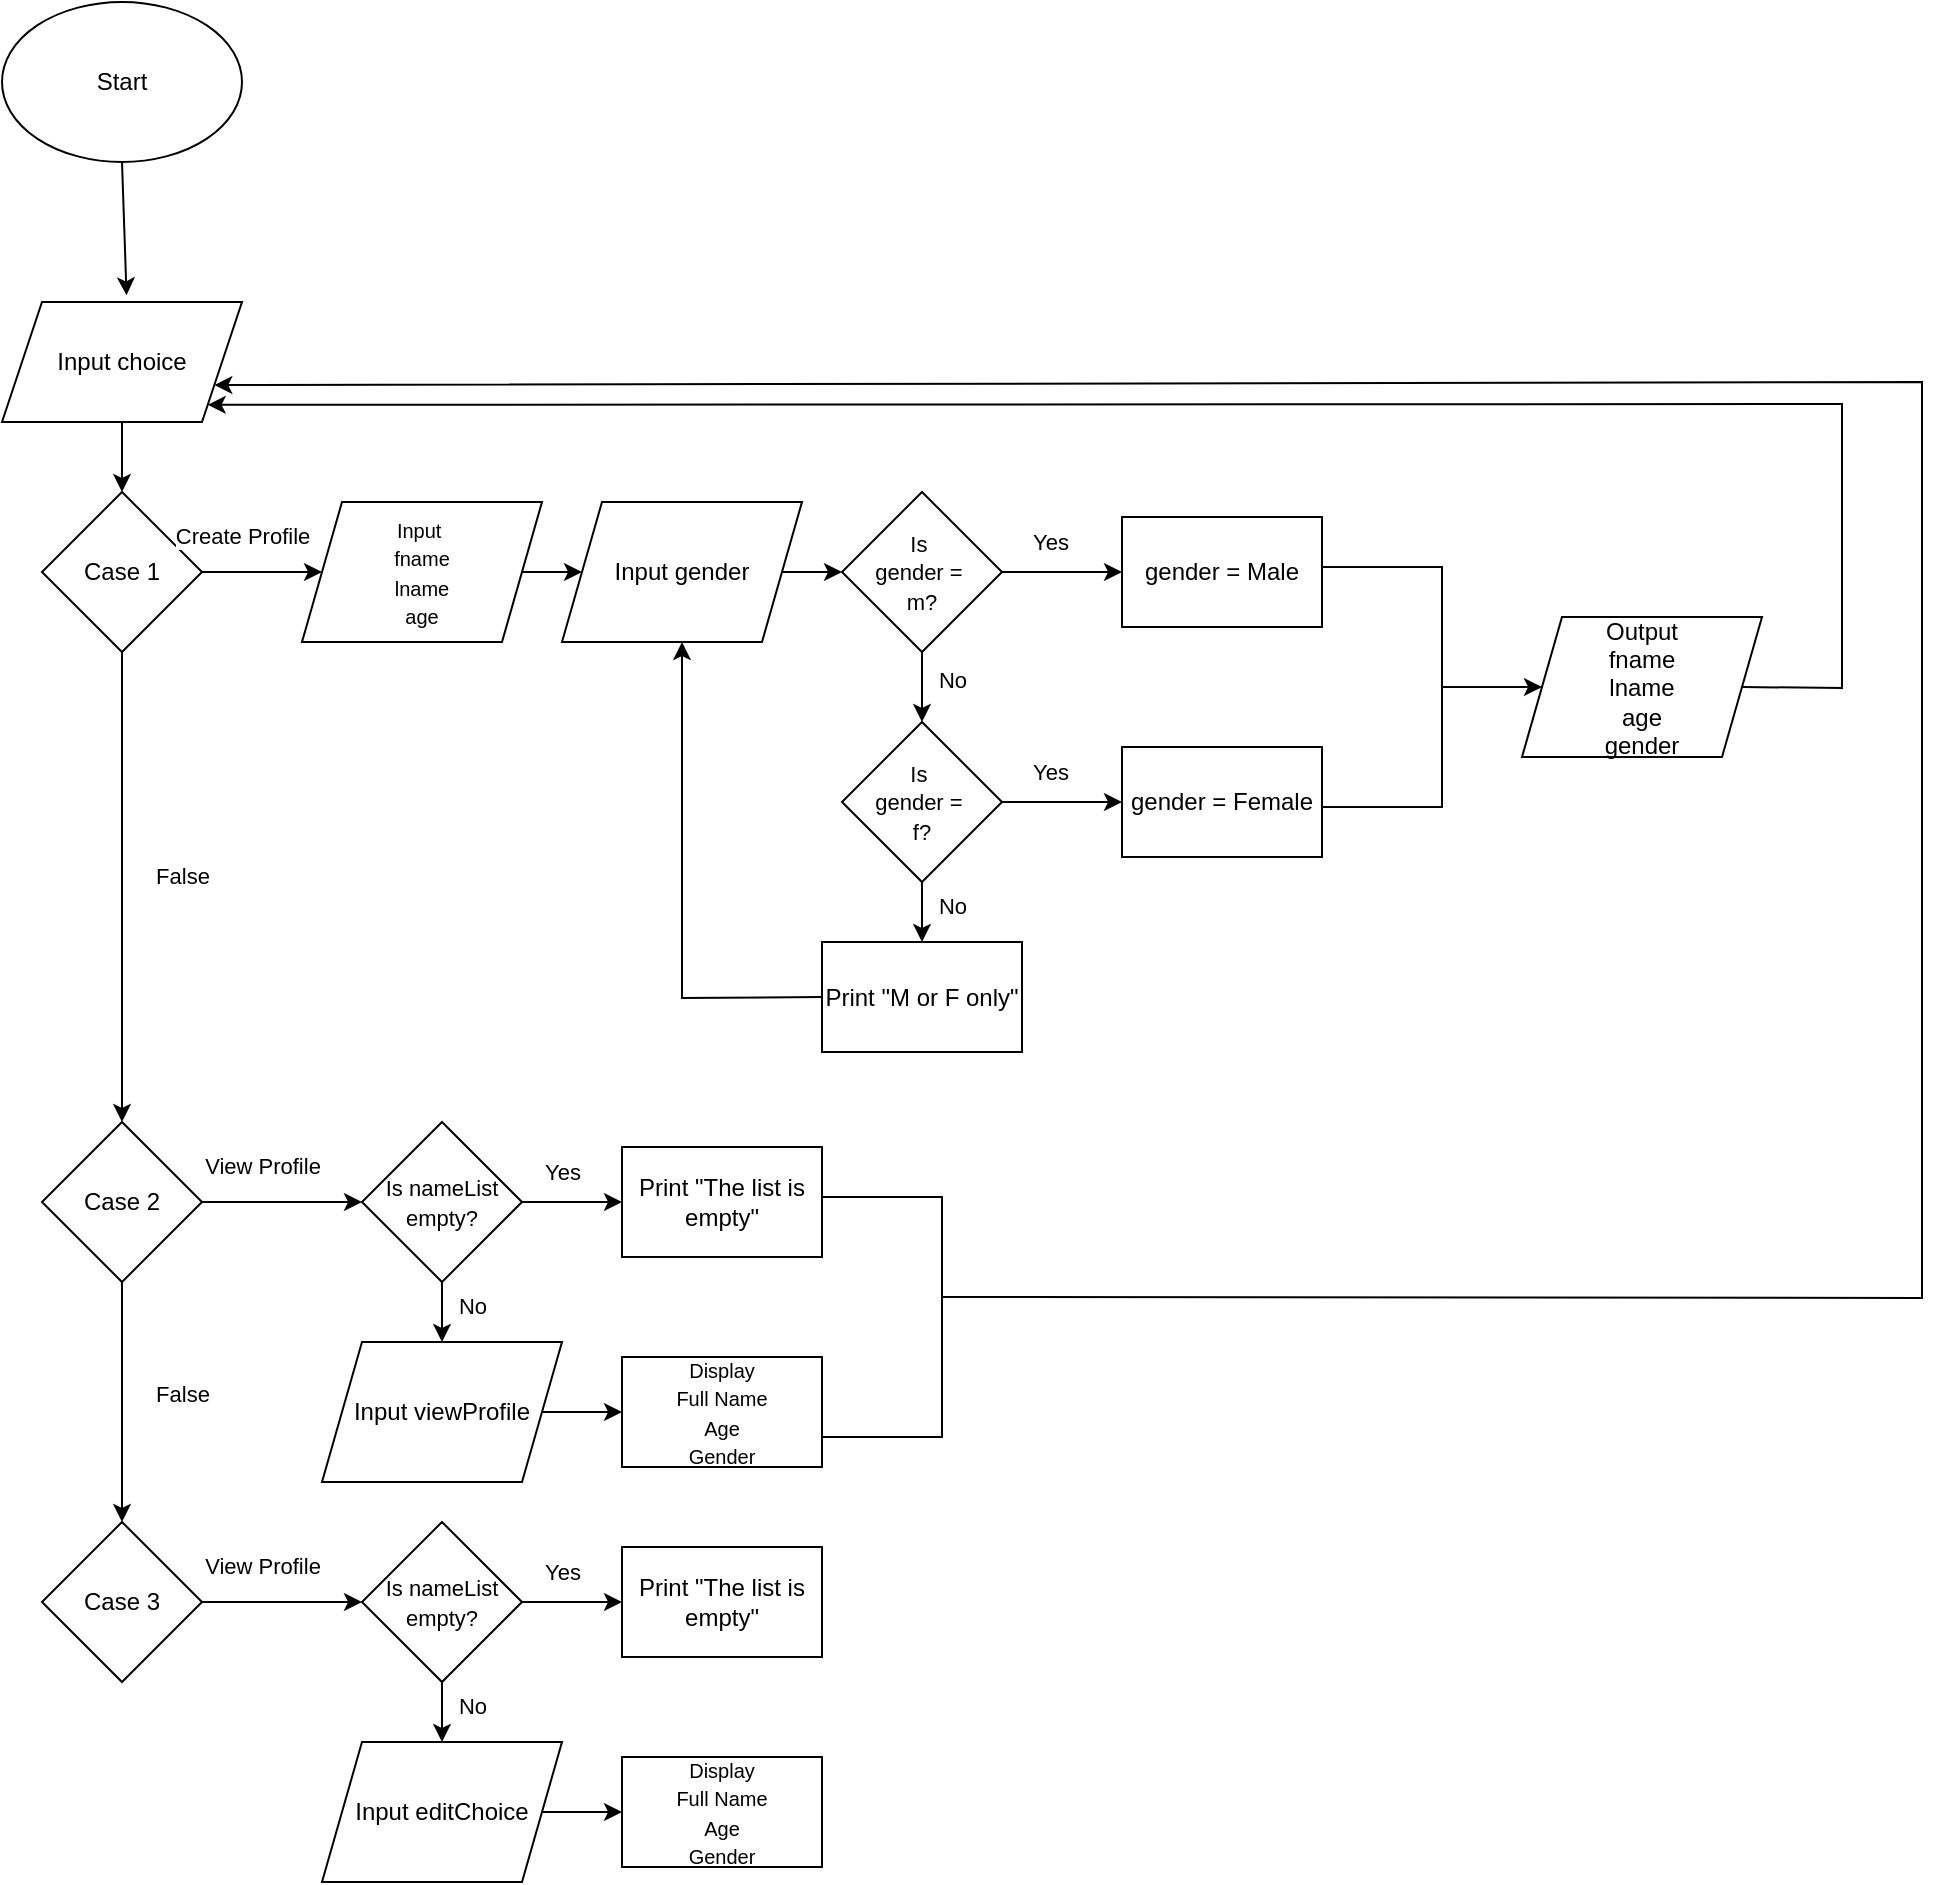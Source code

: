 <mxfile version="25.0.3">
  <diagram name="Page-1" id="q3-yfWdjEFAzF9vFlkQJ">
    <mxGraphModel dx="1105" dy="549" grid="1" gridSize="10" guides="1" tooltips="1" connect="1" arrows="1" fold="1" page="1" pageScale="1" pageWidth="1654" pageHeight="2336" math="0" shadow="0">
      <root>
        <mxCell id="0" />
        <mxCell id="1" parent="0" />
        <mxCell id="RZs_CGwZiiaIT0LC8KUs-1" value="Start" style="ellipse;whiteSpace=wrap;html=1;" vertex="1" parent="1">
          <mxGeometry x="80" y="50" width="120" height="80" as="geometry" />
        </mxCell>
        <mxCell id="RZs_CGwZiiaIT0LC8KUs-2" value="Input choice" style="shape=parallelogram;perimeter=parallelogramPerimeter;whiteSpace=wrap;html=1;fixedSize=1;" vertex="1" parent="1">
          <mxGeometry x="80" y="200" width="120" height="60" as="geometry" />
        </mxCell>
        <mxCell id="RZs_CGwZiiaIT0LC8KUs-3" value="" style="endArrow=classic;html=1;rounded=0;exitX=0.5;exitY=1;exitDx=0;exitDy=0;entryX=0.519;entryY=-0.056;entryDx=0;entryDy=0;entryPerimeter=0;" edge="1" parent="1" source="RZs_CGwZiiaIT0LC8KUs-1" target="RZs_CGwZiiaIT0LC8KUs-2">
          <mxGeometry width="50" height="50" relative="1" as="geometry">
            <mxPoint x="170" y="220" as="sourcePoint" />
            <mxPoint x="220" y="170" as="targetPoint" />
          </mxGeometry>
        </mxCell>
        <mxCell id="RZs_CGwZiiaIT0LC8KUs-4" value="" style="endArrow=classic;html=1;rounded=0;exitX=0.5;exitY=1;exitDx=0;exitDy=0;entryX=0.5;entryY=0;entryDx=0;entryDy=0;" edge="1" parent="1" source="RZs_CGwZiiaIT0LC8KUs-2" target="RZs_CGwZiiaIT0LC8KUs-6">
          <mxGeometry width="50" height="50" relative="1" as="geometry">
            <mxPoint x="170" y="330" as="sourcePoint" />
            <mxPoint x="140" y="300" as="targetPoint" />
          </mxGeometry>
        </mxCell>
        <mxCell id="RZs_CGwZiiaIT0LC8KUs-6" value="Case 1" style="rhombus;whiteSpace=wrap;html=1;" vertex="1" parent="1">
          <mxGeometry x="100" y="295" width="80" height="80" as="geometry" />
        </mxCell>
        <mxCell id="RZs_CGwZiiaIT0LC8KUs-8" value="" style="endArrow=classic;html=1;rounded=0;exitX=1;exitY=0.5;exitDx=0;exitDy=0;entryX=0;entryY=0.5;entryDx=0;entryDy=0;" edge="1" parent="1" source="RZs_CGwZiiaIT0LC8KUs-6" target="RZs_CGwZiiaIT0LC8KUs-9">
          <mxGeometry width="50" height="50" relative="1" as="geometry">
            <mxPoint x="220" y="360" as="sourcePoint" />
            <mxPoint x="250" y="340" as="targetPoint" />
          </mxGeometry>
        </mxCell>
        <mxCell id="RZs_CGwZiiaIT0LC8KUs-28" value="Create Profile" style="edgeLabel;html=1;align=center;verticalAlign=middle;resizable=0;points=[];" vertex="1" connectable="0" parent="RZs_CGwZiiaIT0LC8KUs-8">
          <mxGeometry x="-0.03" y="-1" relative="1" as="geometry">
            <mxPoint x="-9" y="-19" as="offset" />
          </mxGeometry>
        </mxCell>
        <mxCell id="RZs_CGwZiiaIT0LC8KUs-9" value="&lt;font style=&quot;font-size: 10px;&quot;&gt;Input&amp;nbsp;&lt;/font&gt;&lt;div&gt;&lt;font style=&quot;font-size: 10px;&quot;&gt;fname&lt;/font&gt;&lt;/div&gt;&lt;div&gt;&lt;font style=&quot;font-size: 10px;&quot;&gt;lname&lt;/font&gt;&lt;/div&gt;&lt;div&gt;&lt;font style=&quot;font-size: 10px;&quot;&gt;age&lt;/font&gt;&lt;/div&gt;" style="shape=parallelogram;perimeter=parallelogramPerimeter;whiteSpace=wrap;html=1;fixedSize=1;" vertex="1" parent="1">
          <mxGeometry x="230" y="300" width="120" height="70" as="geometry" />
        </mxCell>
        <mxCell id="RZs_CGwZiiaIT0LC8KUs-10" value="&lt;font style=&quot;font-size: 11px;&quot;&gt;Is&amp;nbsp;&lt;/font&gt;&lt;div&gt;&lt;font style=&quot;font-size: 11px;&quot;&gt;gender =&amp;nbsp;&lt;/font&gt;&lt;/div&gt;&lt;div&gt;&lt;font style=&quot;font-size: 11px;&quot;&gt;m?&lt;/font&gt;&lt;/div&gt;" style="rhombus;whiteSpace=wrap;html=1;" vertex="1" parent="1">
          <mxGeometry x="500" y="295" width="80" height="80" as="geometry" />
        </mxCell>
        <mxCell id="RZs_CGwZiiaIT0LC8KUs-11" value="" style="endArrow=classic;html=1;rounded=0;exitX=1;exitY=0.5;exitDx=0;exitDy=0;entryX=0;entryY=0.5;entryDx=0;entryDy=0;" edge="1" parent="1" source="RZs_CGwZiiaIT0LC8KUs-15" target="RZs_CGwZiiaIT0LC8KUs-10">
          <mxGeometry width="50" height="50" relative="1" as="geometry">
            <mxPoint x="470" y="334.66" as="sourcePoint" />
            <mxPoint x="520" y="334.66" as="targetPoint" />
          </mxGeometry>
        </mxCell>
        <mxCell id="RZs_CGwZiiaIT0LC8KUs-12" value="Yes" style="endArrow=classic;html=1;rounded=0;exitX=1;exitY=0.5;exitDx=0;exitDy=0;entryX=0;entryY=0.5;entryDx=0;entryDy=0;" edge="1" parent="1" source="RZs_CGwZiiaIT0LC8KUs-10" target="RZs_CGwZiiaIT0LC8KUs-13">
          <mxGeometry x="-0.195" y="15" width="50" height="50" relative="1" as="geometry">
            <mxPoint x="610" y="334.55" as="sourcePoint" />
            <mxPoint x="650" y="335" as="targetPoint" />
            <mxPoint as="offset" />
          </mxGeometry>
        </mxCell>
        <mxCell id="RZs_CGwZiiaIT0LC8KUs-13" value="gender = Male" style="rounded=0;whiteSpace=wrap;html=1;" vertex="1" parent="1">
          <mxGeometry x="640" y="307.5" width="100" height="55" as="geometry" />
        </mxCell>
        <mxCell id="RZs_CGwZiiaIT0LC8KUs-14" value="No" style="endArrow=classic;html=1;rounded=0;exitX=0.5;exitY=1;exitDx=0;exitDy=0;entryX=0.5;entryY=0;entryDx=0;entryDy=0;" edge="1" parent="1" source="RZs_CGwZiiaIT0LC8KUs-10" target="RZs_CGwZiiaIT0LC8KUs-19">
          <mxGeometry x="-0.195" y="15" width="50" height="50" relative="1" as="geometry">
            <mxPoint x="580" y="410" as="sourcePoint" />
            <mxPoint x="540" y="410" as="targetPoint" />
            <mxPoint as="offset" />
          </mxGeometry>
        </mxCell>
        <mxCell id="RZs_CGwZiiaIT0LC8KUs-15" value="&lt;font&gt;Input gender&lt;/font&gt;" style="shape=parallelogram;perimeter=parallelogramPerimeter;whiteSpace=wrap;html=1;fixedSize=1;" vertex="1" parent="1">
          <mxGeometry x="360" y="300" width="120" height="70" as="geometry" />
        </mxCell>
        <mxCell id="RZs_CGwZiiaIT0LC8KUs-16" value="" style="endArrow=classic;html=1;rounded=0;exitX=1;exitY=0.5;exitDx=0;exitDy=0;entryX=0;entryY=0.5;entryDx=0;entryDy=0;" edge="1" parent="1" source="RZs_CGwZiiaIT0LC8KUs-9" target="RZs_CGwZiiaIT0LC8KUs-15">
          <mxGeometry width="50" height="50" relative="1" as="geometry">
            <mxPoint x="360" y="334.66" as="sourcePoint" />
            <mxPoint x="390" y="334.66" as="targetPoint" />
          </mxGeometry>
        </mxCell>
        <mxCell id="RZs_CGwZiiaIT0LC8KUs-19" value="&lt;font style=&quot;font-size: 11px;&quot;&gt;Is&amp;nbsp;&lt;/font&gt;&lt;div&gt;&lt;font style=&quot;font-size: 11px;&quot;&gt;gender =&amp;nbsp;&lt;/font&gt;&lt;/div&gt;&lt;div&gt;&lt;span style=&quot;font-size: 11px;&quot;&gt;f?&lt;/span&gt;&lt;/div&gt;" style="rhombus;whiteSpace=wrap;html=1;" vertex="1" parent="1">
          <mxGeometry x="500" y="410" width="80" height="80" as="geometry" />
        </mxCell>
        <mxCell id="RZs_CGwZiiaIT0LC8KUs-20" value="Yes" style="endArrow=classic;html=1;rounded=0;exitX=1;exitY=0.5;exitDx=0;exitDy=0;entryX=0;entryY=0.5;entryDx=0;entryDy=0;" edge="1" parent="1" source="RZs_CGwZiiaIT0LC8KUs-19" target="RZs_CGwZiiaIT0LC8KUs-21">
          <mxGeometry x="-0.195" y="15" width="50" height="50" relative="1" as="geometry">
            <mxPoint x="610" y="449.55" as="sourcePoint" />
            <mxPoint x="650" y="450" as="targetPoint" />
            <mxPoint as="offset" />
          </mxGeometry>
        </mxCell>
        <mxCell id="RZs_CGwZiiaIT0LC8KUs-21" value="gender = Female" style="rounded=0;whiteSpace=wrap;html=1;" vertex="1" parent="1">
          <mxGeometry x="640" y="422.5" width="100" height="55" as="geometry" />
        </mxCell>
        <mxCell id="RZs_CGwZiiaIT0LC8KUs-22" value="No" style="endArrow=classic;html=1;rounded=0;exitX=0.5;exitY=1;exitDx=0;exitDy=0;entryX=0.5;entryY=0;entryDx=0;entryDy=0;" edge="1" parent="1" source="RZs_CGwZiiaIT0LC8KUs-19" target="RZs_CGwZiiaIT0LC8KUs-23">
          <mxGeometry x="-0.195" y="15" width="50" height="50" relative="1" as="geometry">
            <mxPoint x="580" y="525" as="sourcePoint" />
            <mxPoint x="540" y="525" as="targetPoint" />
            <mxPoint as="offset" />
          </mxGeometry>
        </mxCell>
        <mxCell id="RZs_CGwZiiaIT0LC8KUs-23" value="Print &quot;M or F only&quot;" style="rounded=0;whiteSpace=wrap;html=1;" vertex="1" parent="1">
          <mxGeometry x="490" y="520" width="100" height="55" as="geometry" />
        </mxCell>
        <mxCell id="RZs_CGwZiiaIT0LC8KUs-25" value="" style="endArrow=classic;html=1;rounded=0;exitX=0;exitY=0.5;exitDx=0;exitDy=0;entryX=0.5;entryY=1;entryDx=0;entryDy=0;" edge="1" parent="1" source="RZs_CGwZiiaIT0LC8KUs-23" target="RZs_CGwZiiaIT0LC8KUs-15">
          <mxGeometry x="-0.195" y="15" width="50" height="50" relative="1" as="geometry">
            <mxPoint x="440" y="520" as="sourcePoint" />
            <mxPoint x="440" y="550" as="targetPoint" />
            <mxPoint as="offset" />
            <Array as="points">
              <mxPoint x="420" y="548" />
            </Array>
          </mxGeometry>
        </mxCell>
        <mxCell id="RZs_CGwZiiaIT0LC8KUs-26" value="" style="shape=partialRectangle;whiteSpace=wrap;html=1;bottom=1;right=1;left=1;top=0;fillColor=none;routingCenterX=-0.5;rotation=-90;" vertex="1" parent="1">
          <mxGeometry x="710" y="362.5" width="120" height="60" as="geometry" />
        </mxCell>
        <mxCell id="RZs_CGwZiiaIT0LC8KUs-27" value="" style="endArrow=classic;html=1;rounded=0;exitX=0.5;exitY=1;exitDx=0;exitDy=0;entryX=0;entryY=0.5;entryDx=0;entryDy=0;" edge="1" parent="1" source="RZs_CGwZiiaIT0LC8KUs-26" target="RZs_CGwZiiaIT0LC8KUs-31">
          <mxGeometry x="-0.195" y="15" width="50" height="50" relative="1" as="geometry">
            <mxPoint x="826" y="392.5" as="sourcePoint" />
            <mxPoint x="850" y="393" as="targetPoint" />
            <mxPoint as="offset" />
          </mxGeometry>
        </mxCell>
        <mxCell id="RZs_CGwZiiaIT0LC8KUs-31" value="&lt;div&gt;&lt;font&gt;Output&lt;/font&gt;&lt;/div&gt;&lt;div&gt;&lt;font&gt;fname&lt;/font&gt;&lt;/div&gt;&lt;div&gt;&lt;font&gt;lname&lt;/font&gt;&lt;/div&gt;&lt;div&gt;&lt;font&gt;age&lt;/font&gt;&lt;/div&gt;&lt;div&gt;&lt;font&gt;gender&lt;/font&gt;&lt;/div&gt;" style="shape=parallelogram;perimeter=parallelogramPerimeter;whiteSpace=wrap;html=1;fixedSize=1;" vertex="1" parent="1">
          <mxGeometry x="840" y="357.5" width="120" height="70" as="geometry" />
        </mxCell>
        <mxCell id="RZs_CGwZiiaIT0LC8KUs-32" value="" style="endArrow=classic;html=1;rounded=0;exitX=1;exitY=0.5;exitDx=0;exitDy=0;entryX=1;entryY=1;entryDx=0;entryDy=0;" edge="1" parent="1" source="RZs_CGwZiiaIT0LC8KUs-31" target="RZs_CGwZiiaIT0LC8KUs-2">
          <mxGeometry x="-0.195" y="15" width="50" height="50" relative="1" as="geometry">
            <mxPoint x="1070" y="380" as="sourcePoint" />
            <mxPoint x="740" y="210" as="targetPoint" />
            <mxPoint as="offset" />
            <Array as="points">
              <mxPoint x="1000" y="393" />
              <mxPoint x="1000" y="290" />
              <mxPoint x="1000" y="251" />
            </Array>
          </mxGeometry>
        </mxCell>
        <mxCell id="RZs_CGwZiiaIT0LC8KUs-33" value="Case 2" style="rhombus;whiteSpace=wrap;html=1;" vertex="1" parent="1">
          <mxGeometry x="100" y="610" width="80" height="80" as="geometry" />
        </mxCell>
        <mxCell id="RZs_CGwZiiaIT0LC8KUs-34" value="" style="endArrow=classic;html=1;rounded=0;exitX=0.5;exitY=1;exitDx=0;exitDy=0;entryX=0.5;entryY=0;entryDx=0;entryDy=0;" edge="1" parent="1" source="RZs_CGwZiiaIT0LC8KUs-6" target="RZs_CGwZiiaIT0LC8KUs-33">
          <mxGeometry width="50" height="50" relative="1" as="geometry">
            <mxPoint x="160" y="432.5" as="sourcePoint" />
            <mxPoint x="220" y="427.5" as="targetPoint" />
          </mxGeometry>
        </mxCell>
        <mxCell id="RZs_CGwZiiaIT0LC8KUs-35" value="False" style="edgeLabel;html=1;align=center;verticalAlign=middle;resizable=0;points=[];" vertex="1" connectable="0" parent="RZs_CGwZiiaIT0LC8KUs-34">
          <mxGeometry x="-0.03" y="-1" relative="1" as="geometry">
            <mxPoint x="31" y="-2" as="offset" />
          </mxGeometry>
        </mxCell>
        <mxCell id="RZs_CGwZiiaIT0LC8KUs-38" value="" style="endArrow=classic;html=1;rounded=0;exitX=1;exitY=0.5;exitDx=0;exitDy=0;entryX=0;entryY=0.5;entryDx=0;entryDy=0;" edge="1" parent="1" source="RZs_CGwZiiaIT0LC8KUs-33" target="RZs_CGwZiiaIT0LC8KUs-42">
          <mxGeometry width="50" height="50" relative="1" as="geometry">
            <mxPoint x="190" y="645" as="sourcePoint" />
            <mxPoint x="260" y="650" as="targetPoint" />
          </mxGeometry>
        </mxCell>
        <mxCell id="RZs_CGwZiiaIT0LC8KUs-39" value="View Profile" style="edgeLabel;html=1;align=center;verticalAlign=middle;resizable=0;points=[];" vertex="1" connectable="0" parent="RZs_CGwZiiaIT0LC8KUs-38">
          <mxGeometry x="-0.03" y="-1" relative="1" as="geometry">
            <mxPoint x="-9" y="-19" as="offset" />
          </mxGeometry>
        </mxCell>
        <mxCell id="RZs_CGwZiiaIT0LC8KUs-42" value="&lt;span style=&quot;font-size: 11px;&quot;&gt;Is nameList empty?&lt;/span&gt;" style="rhombus;whiteSpace=wrap;html=1;" vertex="1" parent="1">
          <mxGeometry x="260" y="610" width="80" height="80" as="geometry" />
        </mxCell>
        <mxCell id="RZs_CGwZiiaIT0LC8KUs-43" value="Yes" style="endArrow=classic;html=1;rounded=0;exitX=1;exitY=0.5;exitDx=0;exitDy=0;entryX=0;entryY=0.5;entryDx=0;entryDy=0;" edge="1" parent="1" source="RZs_CGwZiiaIT0LC8KUs-42" target="RZs_CGwZiiaIT0LC8KUs-44">
          <mxGeometry x="-0.195" y="15" width="50" height="50" relative="1" as="geometry">
            <mxPoint x="370" y="649.55" as="sourcePoint" />
            <mxPoint x="390" y="650" as="targetPoint" />
            <mxPoint as="offset" />
          </mxGeometry>
        </mxCell>
        <mxCell id="RZs_CGwZiiaIT0LC8KUs-44" value="Print &quot;The list is empty&quot;" style="rounded=0;whiteSpace=wrap;html=1;" vertex="1" parent="1">
          <mxGeometry x="390" y="622.5" width="100" height="55" as="geometry" />
        </mxCell>
        <mxCell id="RZs_CGwZiiaIT0LC8KUs-45" value="No" style="endArrow=classic;html=1;rounded=0;exitX=0.5;exitY=1;exitDx=0;exitDy=0;entryX=0.5;entryY=0;entryDx=0;entryDy=0;" edge="1" parent="1" source="RZs_CGwZiiaIT0LC8KUs-42" target="RZs_CGwZiiaIT0LC8KUs-48">
          <mxGeometry x="-0.195" y="15" width="50" height="50" relative="1" as="geometry">
            <mxPoint x="340" y="725" as="sourcePoint" />
            <mxPoint x="300" y="725" as="targetPoint" />
            <mxPoint as="offset" />
          </mxGeometry>
        </mxCell>
        <mxCell id="RZs_CGwZiiaIT0LC8KUs-48" value="&lt;div&gt;Input viewProfile&lt;/div&gt;" style="shape=parallelogram;perimeter=parallelogramPerimeter;whiteSpace=wrap;html=1;fixedSize=1;" vertex="1" parent="1">
          <mxGeometry x="240" y="720" width="120" height="70" as="geometry" />
        </mxCell>
        <mxCell id="RZs_CGwZiiaIT0LC8KUs-49" value="&lt;font style=&quot;font-size: 10px;&quot;&gt;Display&lt;/font&gt;&lt;div&gt;&lt;font style=&quot;font-size: 10px;&quot;&gt;Full Name&lt;/font&gt;&lt;/div&gt;&lt;div&gt;&lt;font style=&quot;font-size: 10px;&quot;&gt;Age&lt;/font&gt;&lt;/div&gt;&lt;div&gt;&lt;font style=&quot;font-size: 10px;&quot;&gt;Gender&lt;/font&gt;&lt;/div&gt;" style="rounded=0;whiteSpace=wrap;html=1;" vertex="1" parent="1">
          <mxGeometry x="390" y="727.5" width="100" height="55" as="geometry" />
        </mxCell>
        <mxCell id="RZs_CGwZiiaIT0LC8KUs-50" value="" style="endArrow=classic;html=1;rounded=0;exitX=1;exitY=0.5;exitDx=0;exitDy=0;entryX=0;entryY=0.5;entryDx=0;entryDy=0;" edge="1" parent="1" source="RZs_CGwZiiaIT0LC8KUs-48" target="RZs_CGwZiiaIT0LC8KUs-49">
          <mxGeometry x="-0.195" y="15" width="50" height="50" relative="1" as="geometry">
            <mxPoint x="380" y="720" as="sourcePoint" />
            <mxPoint x="430" y="720" as="targetPoint" />
            <mxPoint as="offset" />
          </mxGeometry>
        </mxCell>
        <mxCell id="RZs_CGwZiiaIT0LC8KUs-51" value="" style="shape=partialRectangle;whiteSpace=wrap;html=1;bottom=1;right=1;left=1;top=0;fillColor=none;routingCenterX=-0.5;rotation=-90;" vertex="1" parent="1">
          <mxGeometry x="460" y="677.5" width="120" height="60" as="geometry" />
        </mxCell>
        <mxCell id="RZs_CGwZiiaIT0LC8KUs-52" value="" style="endArrow=classic;html=1;rounded=0;exitX=0.5;exitY=1;exitDx=0;exitDy=0;entryX=1;entryY=0.75;entryDx=0;entryDy=0;" edge="1" parent="1" target="RZs_CGwZiiaIT0LC8KUs-2">
          <mxGeometry x="-0.195" y="15" width="50" height="50" relative="1" as="geometry">
            <mxPoint x="550" y="697.5" as="sourcePoint" />
            <mxPoint x="250" y="230" as="targetPoint" />
            <mxPoint as="offset" />
            <Array as="points">
              <mxPoint x="1040" y="698" />
              <mxPoint x="1040" y="240" />
            </Array>
          </mxGeometry>
        </mxCell>
        <mxCell id="RZs_CGwZiiaIT0LC8KUs-53" value="Case 3" style="rhombus;whiteSpace=wrap;html=1;" vertex="1" parent="1">
          <mxGeometry x="100" y="810" width="80" height="80" as="geometry" />
        </mxCell>
        <mxCell id="RZs_CGwZiiaIT0LC8KUs-54" value="" style="endArrow=classic;html=1;rounded=0;exitX=0.5;exitY=1;exitDx=0;exitDy=0;entryX=0.5;entryY=0;entryDx=0;entryDy=0;" edge="1" parent="1" target="RZs_CGwZiiaIT0LC8KUs-53" source="RZs_CGwZiiaIT0LC8KUs-33">
          <mxGeometry width="50" height="50" relative="1" as="geometry">
            <mxPoint x="140" y="690" as="sourcePoint" />
            <mxPoint x="220" y="742.5" as="targetPoint" />
          </mxGeometry>
        </mxCell>
        <mxCell id="RZs_CGwZiiaIT0LC8KUs-55" value="False" style="edgeLabel;html=1;align=center;verticalAlign=middle;resizable=0;points=[];" vertex="1" connectable="0" parent="RZs_CGwZiiaIT0LC8KUs-54">
          <mxGeometry x="-0.03" y="-1" relative="1" as="geometry">
            <mxPoint x="31" y="-2" as="offset" />
          </mxGeometry>
        </mxCell>
        <mxCell id="RZs_CGwZiiaIT0LC8KUs-70" value="" style="endArrow=classic;html=1;rounded=0;entryX=0;entryY=0.5;entryDx=0;entryDy=0;exitX=1;exitY=0.5;exitDx=0;exitDy=0;" edge="1" parent="1" target="RZs_CGwZiiaIT0LC8KUs-72" source="RZs_CGwZiiaIT0LC8KUs-53">
          <mxGeometry width="50" height="50" relative="1" as="geometry">
            <mxPoint x="180" y="850" as="sourcePoint" />
            <mxPoint x="260" y="850" as="targetPoint" />
          </mxGeometry>
        </mxCell>
        <mxCell id="RZs_CGwZiiaIT0LC8KUs-71" value="View Profile" style="edgeLabel;html=1;align=center;verticalAlign=middle;resizable=0;points=[];" vertex="1" connectable="0" parent="RZs_CGwZiiaIT0LC8KUs-70">
          <mxGeometry x="-0.03" y="-1" relative="1" as="geometry">
            <mxPoint x="-9" y="-19" as="offset" />
          </mxGeometry>
        </mxCell>
        <mxCell id="RZs_CGwZiiaIT0LC8KUs-72" value="&lt;span style=&quot;font-size: 11px;&quot;&gt;Is nameList empty?&lt;/span&gt;" style="rhombus;whiteSpace=wrap;html=1;" vertex="1" parent="1">
          <mxGeometry x="260" y="810" width="80" height="80" as="geometry" />
        </mxCell>
        <mxCell id="RZs_CGwZiiaIT0LC8KUs-73" value="Yes" style="endArrow=classic;html=1;rounded=0;exitX=1;exitY=0.5;exitDx=0;exitDy=0;entryX=0;entryY=0.5;entryDx=0;entryDy=0;" edge="1" parent="1" source="RZs_CGwZiiaIT0LC8KUs-72" target="RZs_CGwZiiaIT0LC8KUs-74">
          <mxGeometry x="-0.195" y="15" width="50" height="50" relative="1" as="geometry">
            <mxPoint x="370" y="849.55" as="sourcePoint" />
            <mxPoint x="390" y="850" as="targetPoint" />
            <mxPoint as="offset" />
          </mxGeometry>
        </mxCell>
        <mxCell id="RZs_CGwZiiaIT0LC8KUs-74" value="Print &quot;The list is empty&quot;" style="rounded=0;whiteSpace=wrap;html=1;" vertex="1" parent="1">
          <mxGeometry x="390" y="822.5" width="100" height="55" as="geometry" />
        </mxCell>
        <mxCell id="RZs_CGwZiiaIT0LC8KUs-75" value="No" style="endArrow=classic;html=1;rounded=0;exitX=0.5;exitY=1;exitDx=0;exitDy=0;entryX=0.5;entryY=0;entryDx=0;entryDy=0;" edge="1" parent="1" source="RZs_CGwZiiaIT0LC8KUs-72" target="RZs_CGwZiiaIT0LC8KUs-76">
          <mxGeometry x="-0.195" y="15" width="50" height="50" relative="1" as="geometry">
            <mxPoint x="340" y="925" as="sourcePoint" />
            <mxPoint x="300" y="925" as="targetPoint" />
            <mxPoint as="offset" />
          </mxGeometry>
        </mxCell>
        <mxCell id="RZs_CGwZiiaIT0LC8KUs-76" value="&lt;div&gt;Input editChoice&lt;/div&gt;" style="shape=parallelogram;perimeter=parallelogramPerimeter;whiteSpace=wrap;html=1;fixedSize=1;" vertex="1" parent="1">
          <mxGeometry x="240" y="920" width="120" height="70" as="geometry" />
        </mxCell>
        <mxCell id="RZs_CGwZiiaIT0LC8KUs-77" value="&lt;font style=&quot;font-size: 10px;&quot;&gt;Display&lt;/font&gt;&lt;div&gt;&lt;font style=&quot;font-size: 10px;&quot;&gt;Full Name&lt;/font&gt;&lt;/div&gt;&lt;div&gt;&lt;font style=&quot;font-size: 10px;&quot;&gt;Age&lt;/font&gt;&lt;/div&gt;&lt;div&gt;&lt;font style=&quot;font-size: 10px;&quot;&gt;Gender&lt;/font&gt;&lt;/div&gt;" style="rounded=0;whiteSpace=wrap;html=1;" vertex="1" parent="1">
          <mxGeometry x="390" y="927.5" width="100" height="55" as="geometry" />
        </mxCell>
        <mxCell id="RZs_CGwZiiaIT0LC8KUs-78" value="" style="endArrow=classic;html=1;rounded=0;exitX=1;exitY=0.5;exitDx=0;exitDy=0;entryX=0;entryY=0.5;entryDx=0;entryDy=0;" edge="1" parent="1" source="RZs_CGwZiiaIT0LC8KUs-76" target="RZs_CGwZiiaIT0LC8KUs-77">
          <mxGeometry x="-0.195" y="15" width="50" height="50" relative="1" as="geometry">
            <mxPoint x="380" y="920" as="sourcePoint" />
            <mxPoint x="430" y="920" as="targetPoint" />
            <mxPoint as="offset" />
          </mxGeometry>
        </mxCell>
      </root>
    </mxGraphModel>
  </diagram>
</mxfile>
